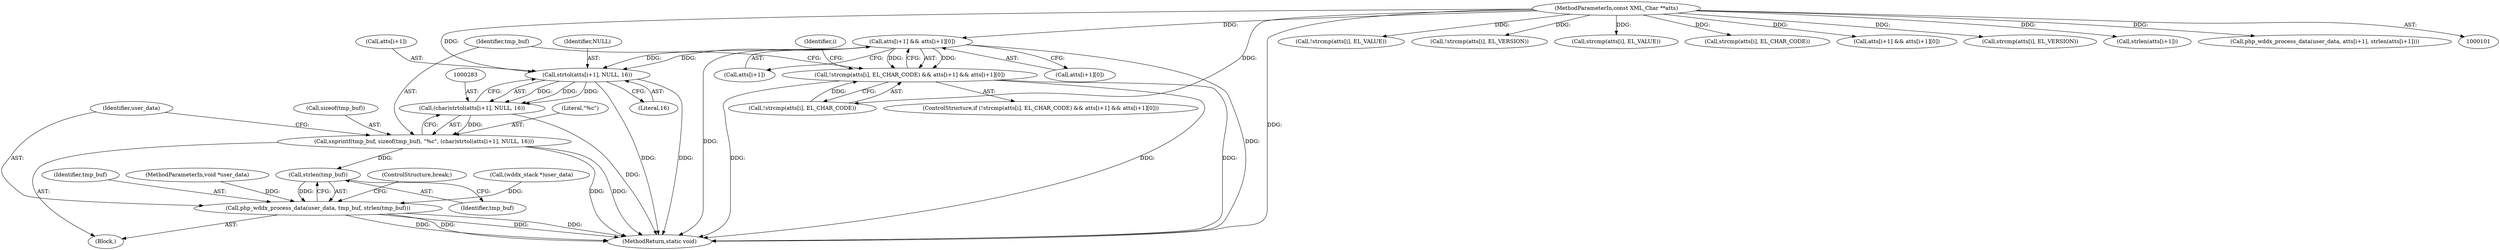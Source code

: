 digraph "0_php_2aae60461c2ff7b7fbcdd194c789ac841d0747d7@array" {
"1000262" [label="(Call,atts[i+1] && atts[i+1][0])"];
"1000104" [label="(MethodParameterIn,const XML_Char **atts)"];
"1000255" [label="(Call,!strcmp(atts[i], EL_CHAR_CODE) && atts[i+1] && atts[i+1][0])"];
"1000284" [label="(Call,strtol(atts[i+1], NULL, 16))"];
"1000282" [label="(Call,(char)strtol(atts[i+1], NULL, 16))"];
"1000277" [label="(Call,snprintf(tmp_buf, sizeof(tmp_buf), \"%c\", (char)strtol(atts[i+1], NULL, 16)))"];
"1000295" [label="(Call,strlen(tmp_buf))"];
"1000292" [label="(Call,php_wddx_process_data(user_data, tmp_buf, strlen(tmp_buf)))"];
"1000361" [label="(Call,!strcmp(atts[i], EL_VALUE))"];
"1000285" [label="(Call,atts[i+1])"];
"1000268" [label="(Call,atts[i+1][0])"];
"1000277" [label="(Call,snprintf(tmp_buf, sizeof(tmp_buf), \"%c\", (char)strtol(atts[i+1], NULL, 16)))"];
"1000279" [label="(Call,sizeof(tmp_buf))"];
"1000102" [label="(MethodParameterIn,void *user_data)"];
"1000291" [label="(Literal,16)"];
"1000278" [label="(Identifier,tmp_buf)"];
"1000295" [label="(Call,strlen(tmp_buf))"];
"1000297" [label="(ControlStructure,break;)"];
"1000110" [label="(Call,(wddx_stack *)user_data)"];
"1000275" [label="(Block,)"];
"1000256" [label="(Call,!strcmp(atts[i], EL_CHAR_CODE))"];
"1000293" [label="(Identifier,user_data)"];
"1000284" [label="(Call,strtol(atts[i+1], NULL, 16))"];
"1000133" [label="(Call,!strcmp(atts[i], EL_VERSION))"];
"1000362" [label="(Call,strcmp(atts[i], EL_VALUE))"];
"1000255" [label="(Call,!strcmp(atts[i], EL_CHAR_CODE) && atts[i+1] && atts[i+1][0])"];
"1000254" [label="(ControlStructure,if (!strcmp(atts[i], EL_CHAR_CODE) && atts[i+1] && atts[i+1][0]))"];
"1000262" [label="(Call,atts[i+1] && atts[i+1][0])"];
"1000257" [label="(Call,strcmp(atts[i], EL_CHAR_CODE))"];
"1000281" [label="(Literal,\"%c\")"];
"1000459" [label="(MethodReturn,static void)"];
"1000263" [label="(Call,atts[i+1])"];
"1000367" [label="(Call,atts[i+1] && atts[i+1][0])"];
"1000282" [label="(Call,(char)strtol(atts[i+1], NULL, 16))"];
"1000294" [label="(Identifier,tmp_buf)"];
"1000134" [label="(Call,strcmp(atts[i], EL_VERSION))"];
"1000252" [label="(Identifier,i)"];
"1000296" [label="(Identifier,tmp_buf)"];
"1000416" [label="(Call,strlen(atts[i+1]))"];
"1000409" [label="(Call,php_wddx_process_data(user_data, atts[i+1], strlen(atts[i+1])))"];
"1000104" [label="(MethodParameterIn,const XML_Char **atts)"];
"1000292" [label="(Call,php_wddx_process_data(user_data, tmp_buf, strlen(tmp_buf)))"];
"1000290" [label="(Identifier,NULL)"];
"1000262" -> "1000255"  [label="AST: "];
"1000262" -> "1000263"  [label="CFG: "];
"1000262" -> "1000268"  [label="CFG: "];
"1000263" -> "1000262"  [label="AST: "];
"1000268" -> "1000262"  [label="AST: "];
"1000255" -> "1000262"  [label="CFG: "];
"1000262" -> "1000459"  [label="DDG: "];
"1000262" -> "1000459"  [label="DDG: "];
"1000262" -> "1000255"  [label="DDG: "];
"1000262" -> "1000255"  [label="DDG: "];
"1000104" -> "1000262"  [label="DDG: "];
"1000262" -> "1000284"  [label="DDG: "];
"1000262" -> "1000284"  [label="DDG: "];
"1000104" -> "1000101"  [label="AST: "];
"1000104" -> "1000459"  [label="DDG: "];
"1000104" -> "1000133"  [label="DDG: "];
"1000104" -> "1000134"  [label="DDG: "];
"1000104" -> "1000256"  [label="DDG: "];
"1000104" -> "1000257"  [label="DDG: "];
"1000104" -> "1000284"  [label="DDG: "];
"1000104" -> "1000361"  [label="DDG: "];
"1000104" -> "1000362"  [label="DDG: "];
"1000104" -> "1000367"  [label="DDG: "];
"1000104" -> "1000409"  [label="DDG: "];
"1000104" -> "1000416"  [label="DDG: "];
"1000255" -> "1000254"  [label="AST: "];
"1000255" -> "1000256"  [label="CFG: "];
"1000256" -> "1000255"  [label="AST: "];
"1000278" -> "1000255"  [label="CFG: "];
"1000252" -> "1000255"  [label="CFG: "];
"1000255" -> "1000459"  [label="DDG: "];
"1000255" -> "1000459"  [label="DDG: "];
"1000255" -> "1000459"  [label="DDG: "];
"1000256" -> "1000255"  [label="DDG: "];
"1000284" -> "1000282"  [label="AST: "];
"1000284" -> "1000291"  [label="CFG: "];
"1000285" -> "1000284"  [label="AST: "];
"1000290" -> "1000284"  [label="AST: "];
"1000291" -> "1000284"  [label="AST: "];
"1000282" -> "1000284"  [label="CFG: "];
"1000284" -> "1000459"  [label="DDG: "];
"1000284" -> "1000459"  [label="DDG: "];
"1000284" -> "1000282"  [label="DDG: "];
"1000284" -> "1000282"  [label="DDG: "];
"1000284" -> "1000282"  [label="DDG: "];
"1000282" -> "1000277"  [label="AST: "];
"1000283" -> "1000282"  [label="AST: "];
"1000277" -> "1000282"  [label="CFG: "];
"1000282" -> "1000459"  [label="DDG: "];
"1000282" -> "1000277"  [label="DDG: "];
"1000277" -> "1000275"  [label="AST: "];
"1000278" -> "1000277"  [label="AST: "];
"1000279" -> "1000277"  [label="AST: "];
"1000281" -> "1000277"  [label="AST: "];
"1000293" -> "1000277"  [label="CFG: "];
"1000277" -> "1000459"  [label="DDG: "];
"1000277" -> "1000459"  [label="DDG: "];
"1000277" -> "1000295"  [label="DDG: "];
"1000295" -> "1000292"  [label="AST: "];
"1000295" -> "1000296"  [label="CFG: "];
"1000296" -> "1000295"  [label="AST: "];
"1000292" -> "1000295"  [label="CFG: "];
"1000295" -> "1000292"  [label="DDG: "];
"1000292" -> "1000275"  [label="AST: "];
"1000293" -> "1000292"  [label="AST: "];
"1000294" -> "1000292"  [label="AST: "];
"1000297" -> "1000292"  [label="CFG: "];
"1000292" -> "1000459"  [label="DDG: "];
"1000292" -> "1000459"  [label="DDG: "];
"1000292" -> "1000459"  [label="DDG: "];
"1000292" -> "1000459"  [label="DDG: "];
"1000110" -> "1000292"  [label="DDG: "];
"1000102" -> "1000292"  [label="DDG: "];
}
